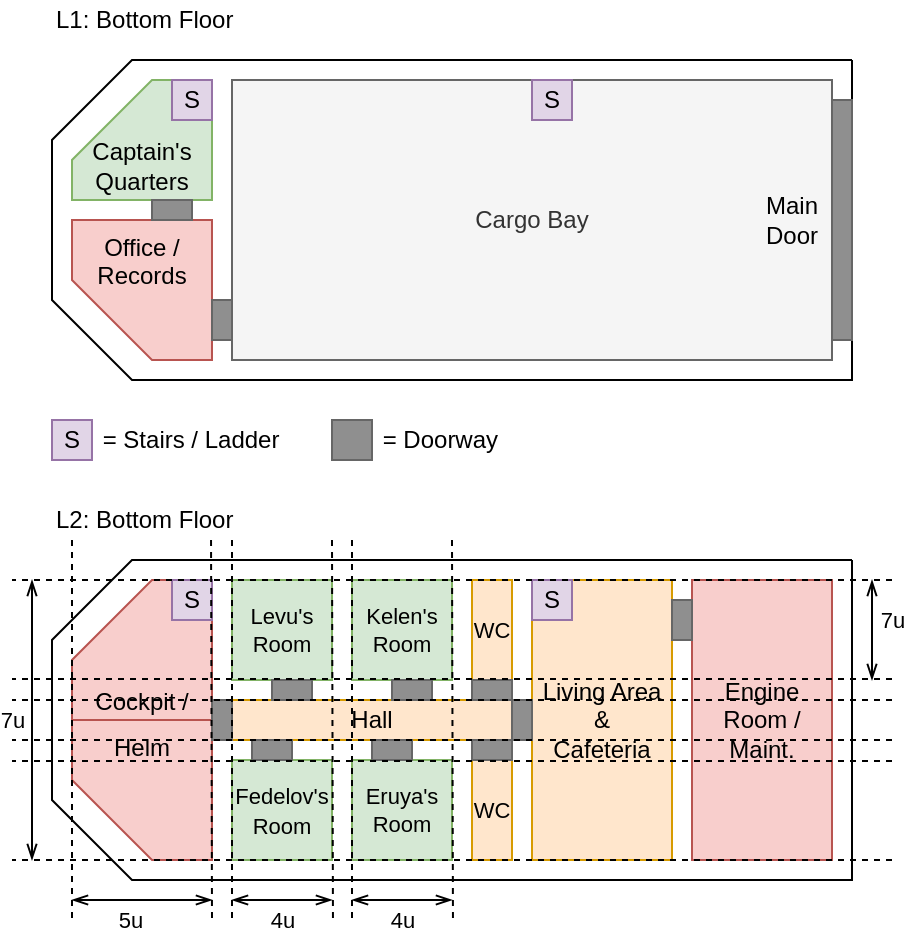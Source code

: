 <mxfile version="13.2.2" type="device"><diagram id="pVwxlDZwlFRxk-s18TWL" name="Page-1"><mxGraphModel dx="517" dy="460" grid="1" gridSize="10" guides="1" tooltips="1" connect="1" arrows="1" fold="1" page="1" pageScale="1" pageWidth="827" pageHeight="1169" math="0" shadow="0"><root><mxCell id="0"/><mxCell id="1" parent="0"/><mxCell id="dD0U8lSSSnMwr6BVdFg0-1" value="" style="endArrow=none;html=1;rounded=0;" parent="1" edge="1"><mxGeometry width="50" height="50" relative="1" as="geometry"><mxPoint x="440" y="40" as="sourcePoint"/><mxPoint x="440" y="40" as="targetPoint"/><Array as="points"><mxPoint x="440" y="200"/><mxPoint x="80" y="200"/><mxPoint x="40" y="160"/><mxPoint x="40" y="80"/><mxPoint x="80" y="40"/></Array></mxGeometry></mxCell><mxCell id="dD0U8lSSSnMwr6BVdFg0-5" value="L1: Bottom Floor" style="text;html=1;strokeColor=none;fillColor=none;align=left;verticalAlign=middle;whiteSpace=wrap;rounded=0;shadow=0;glass=0;" parent="1" vertex="1"><mxGeometry x="40" y="10" width="400" height="20" as="geometry"/></mxCell><mxCell id="dD0U8lSSSnMwr6BVdFg0-6" value="Cargo Bay" style="rounded=0;whiteSpace=wrap;html=1;shadow=0;glass=0;align=center;fillColor=#f5f5f5;strokeColor=#666666;fontColor=#333333;" parent="1" vertex="1"><mxGeometry x="130" y="50" width="300" height="140" as="geometry"/></mxCell><mxCell id="dD0U8lSSSnMwr6BVdFg0-7" value="Office / Records" style="shape=card;whiteSpace=wrap;html=1;rounded=0;shadow=0;glass=0;align=center;size=40;direction=north;fillColor=#f8cecc;strokeColor=#b85450;labelPosition=center;verticalLabelPosition=middle;verticalAlign=top;" parent="1" vertex="1"><mxGeometry x="50" y="120" width="70" height="70" as="geometry"/></mxCell><mxCell id="dD0U8lSSSnMwr6BVdFg0-8" value="Captain's&lt;br&gt;&lt;div&gt;&lt;span&gt;Quarters&lt;/span&gt;&lt;/div&gt;" style="shape=card;whiteSpace=wrap;html=1;rounded=0;shadow=0;glass=0;align=center;size=40;direction=east;verticalAlign=bottom;fillColor=#d5e8d4;strokeColor=#82b366;" parent="1" vertex="1"><mxGeometry x="50" y="50" width="70" height="60" as="geometry"/></mxCell><mxCell id="dD0U8lSSSnMwr6BVdFg0-11" value="S" style="whiteSpace=wrap;html=1;aspect=fixed;rounded=0;shadow=0;glass=0;align=center;fillColor=#e1d5e7;strokeColor=#9673a6;" parent="1" vertex="1"><mxGeometry x="100" y="50" width="20" height="20" as="geometry"/></mxCell><mxCell id="dD0U8lSSSnMwr6BVdFg0-12" value="S" style="whiteSpace=wrap;html=1;aspect=fixed;rounded=0;shadow=0;glass=0;align=center;fillColor=#e1d5e7;strokeColor=#9673a6;" parent="1" vertex="1"><mxGeometry x="280" y="50" width="20" height="20" as="geometry"/></mxCell><mxCell id="dD0U8lSSSnMwr6BVdFg0-13" value="S" style="whiteSpace=wrap;html=1;aspect=fixed;rounded=0;shadow=0;glass=0;align=center;fillColor=#e1d5e7;strokeColor=#9673a6;" parent="1" vertex="1"><mxGeometry x="40" y="220" width="20" height="20" as="geometry"/></mxCell><mxCell id="dD0U8lSSSnMwr6BVdFg0-14" value="&amp;nbsp;= Stairs / Ladder" style="text;html=1;strokeColor=none;fillColor=none;align=left;verticalAlign=middle;whiteSpace=wrap;rounded=0;shadow=0;glass=0;" parent="1" vertex="1"><mxGeometry x="60" y="220" width="110" height="20" as="geometry"/></mxCell><mxCell id="dD0U8lSSSnMwr6BVdFg0-15" value="" style="endArrow=none;html=1;rounded=0;" parent="1" edge="1"><mxGeometry width="50" height="50" relative="1" as="geometry"><mxPoint x="440" y="290" as="sourcePoint"/><mxPoint x="440" y="290" as="targetPoint"/><Array as="points"><mxPoint x="440" y="450"/><mxPoint x="80" y="450"/><mxPoint x="40" y="410"/><mxPoint x="40" y="330"/><mxPoint x="80" y="290"/></Array></mxGeometry></mxCell><mxCell id="dD0U8lSSSnMwr6BVdFg0-16" value="L2: Bottom Floor" style="text;html=1;strokeColor=none;fillColor=none;align=left;verticalAlign=middle;whiteSpace=wrap;rounded=0;shadow=0;glass=0;" parent="1" vertex="1"><mxGeometry x="40" y="260" width="400" height="20" as="geometry"/></mxCell><mxCell id="dD0U8lSSSnMwr6BVdFg0-17" value="Engine Room /&lt;br&gt;Maint." style="rounded=0;whiteSpace=wrap;html=1;shadow=0;glass=0;align=center;fillColor=#f8cecc;strokeColor=#b85450;" parent="1" vertex="1"><mxGeometry x="360" y="300" width="70" height="140" as="geometry"/></mxCell><mxCell id="dD0U8lSSSnMwr6BVdFg0-18" value="Helm" style="shape=card;whiteSpace=wrap;html=1;rounded=0;shadow=0;glass=0;align=center;size=40;direction=north;fillColor=#f8cecc;strokeColor=#b85450;labelPosition=center;verticalLabelPosition=middle;verticalAlign=top;" parent="1" vertex="1"><mxGeometry x="50" y="370" width="70" height="70" as="geometry"/></mxCell><mxCell id="dD0U8lSSSnMwr6BVdFg0-19" value="Cockpit /" style="shape=card;whiteSpace=wrap;html=1;rounded=0;shadow=0;glass=0;align=center;size=40;direction=east;verticalAlign=bottom;fillColor=#f8cecc;strokeColor=#b85450;" parent="1" vertex="1"><mxGeometry x="50" y="300" width="70" height="70" as="geometry"/></mxCell><mxCell id="dD0U8lSSSnMwr6BVdFg0-20" value="S" style="whiteSpace=wrap;html=1;aspect=fixed;rounded=0;shadow=0;glass=0;align=center;fillColor=#e1d5e7;strokeColor=#9673a6;" parent="1" vertex="1"><mxGeometry x="100" y="300" width="20" height="20" as="geometry"/></mxCell><mxCell id="dD0U8lSSSnMwr6BVdFg0-24" value="" style="rounded=0;whiteSpace=wrap;html=1;shadow=0;glass=0;align=left;fillColor=#8F8F8F;strokeColor=#666666;fontColor=#333333;" parent="1" vertex="1"><mxGeometry x="430" y="60" width="10" height="120" as="geometry"/></mxCell><mxCell id="dD0U8lSSSnMwr6BVdFg0-25" value="Main Door" style="text;html=1;strokeColor=none;fillColor=none;align=center;verticalAlign=middle;whiteSpace=wrap;rounded=0;shadow=0;glass=0;" parent="1" vertex="1"><mxGeometry x="390" y="110" width="40" height="20" as="geometry"/></mxCell><mxCell id="dD0U8lSSSnMwr6BVdFg0-26" value="Living Area&lt;br&gt;&amp;amp;&lt;br&gt;Cafeteria" style="rounded=0;whiteSpace=wrap;html=1;shadow=0;glass=0;align=center;fillColor=#ffe6cc;strokeColor=#d79b00;" parent="1" vertex="1"><mxGeometry x="280" y="300" width="70" height="140" as="geometry"/></mxCell><mxCell id="dD0U8lSSSnMwr6BVdFg0-27" value="" style="rounded=0;whiteSpace=wrap;html=1;shadow=0;glass=0;align=left;fillColor=#8F8F8F;strokeColor=#666666;fontColor=#333333;" parent="1" vertex="1"><mxGeometry x="180" y="220" width="20" height="20" as="geometry"/></mxCell><mxCell id="dD0U8lSSSnMwr6BVdFg0-28" value="" style="rounded=0;whiteSpace=wrap;html=1;shadow=0;glass=0;align=left;fillColor=#8F8F8F;strokeColor=#666666;fontColor=#333333;" parent="1" vertex="1"><mxGeometry x="90" y="110" width="20" height="10" as="geometry"/></mxCell><mxCell id="dD0U8lSSSnMwr6BVdFg0-29" value="" style="rounded=0;whiteSpace=wrap;html=1;shadow=0;glass=0;align=left;fillColor=#8F8F8F;strokeColor=#666666;fontColor=#333333;" parent="1" vertex="1"><mxGeometry x="120" y="160" width="10" height="20" as="geometry"/></mxCell><mxCell id="dD0U8lSSSnMwr6BVdFg0-30" value="&amp;nbsp;= Doorway" style="text;html=1;strokeColor=none;fillColor=none;align=left;verticalAlign=middle;whiteSpace=wrap;rounded=0;shadow=0;glass=0;" parent="1" vertex="1"><mxGeometry x="200" y="220" width="110" height="20" as="geometry"/></mxCell><mxCell id="dD0U8lSSSnMwr6BVdFg0-31" value="" style="rounded=0;whiteSpace=wrap;html=1;shadow=0;glass=0;align=left;fillColor=#8F8F8F;strokeColor=#666666;fontColor=#333333;" parent="1" vertex="1"><mxGeometry x="350" y="310" width="10" height="20" as="geometry"/></mxCell><mxCell id="dD0U8lSSSnMwr6BVdFg0-32" value="Levu's&lt;br style=&quot;font-size: 11px;&quot;&gt;Room" style="rounded=0;whiteSpace=wrap;html=1;shadow=0;glass=0;align=center;fillColor=#d5e8d4;strokeColor=#82b366;fontSize=11;" parent="1" vertex="1"><mxGeometry x="130" y="300" width="50" height="50" as="geometry"/></mxCell><mxCell id="dD0U8lSSSnMwr6BVdFg0-21" value="S" style="whiteSpace=wrap;html=1;aspect=fixed;rounded=0;shadow=0;glass=0;align=center;fillColor=#e1d5e7;strokeColor=#9673a6;" parent="1" vertex="1"><mxGeometry x="280" y="300" width="20" height="20" as="geometry"/></mxCell><mxCell id="dD0U8lSSSnMwr6BVdFg0-33" value="Kelen's&lt;br style=&quot;font-size: 11px;&quot;&gt;Room" style="rounded=0;whiteSpace=wrap;html=1;shadow=0;glass=0;align=center;fillColor=#d5e8d4;strokeColor=#82b366;fontSize=11;" parent="1" vertex="1"><mxGeometry x="190" y="300" width="50" height="50" as="geometry"/></mxCell><mxCell id="dD0U8lSSSnMwr6BVdFg0-34" value="WC" style="rounded=0;whiteSpace=wrap;html=1;shadow=0;glass=0;align=center;fillColor=#ffe6cc;strokeColor=#d79b00;fontSize=11;" parent="1" vertex="1"><mxGeometry x="250" y="300" width="20" height="50" as="geometry"/></mxCell><mxCell id="dD0U8lSSSnMwr6BVdFg0-35" value="&lt;font style=&quot;font-size: 11px&quot;&gt;Fedelov's&lt;br&gt;Room&lt;/font&gt;" style="rounded=0;whiteSpace=wrap;html=1;shadow=0;glass=0;align=center;fillColor=#d5e8d4;strokeColor=#82b366;" parent="1" vertex="1"><mxGeometry x="130" y="390" width="50" height="50" as="geometry"/></mxCell><mxCell id="dD0U8lSSSnMwr6BVdFg0-36" value="Eruya's&lt;br style=&quot;font-size: 11px;&quot;&gt;Room" style="rounded=0;whiteSpace=wrap;html=1;shadow=0;glass=0;align=center;fillColor=#d5e8d4;strokeColor=#82b366;fontSize=11;" parent="1" vertex="1"><mxGeometry x="190" y="390" width="50" height="50" as="geometry"/></mxCell><mxCell id="dD0U8lSSSnMwr6BVdFg0-37" value="Hall" style="rounded=0;whiteSpace=wrap;html=1;shadow=0;glass=0;align=center;fillColor=#ffe6cc;strokeColor=#d79b00;" parent="1" vertex="1"><mxGeometry x="130" y="360" width="140" height="20" as="geometry"/></mxCell><mxCell id="dD0U8lSSSnMwr6BVdFg0-38" value="WC" style="rounded=0;whiteSpace=wrap;html=1;shadow=0;glass=0;align=center;fillColor=#ffe6cc;strokeColor=#d79b00;fontSize=11;" parent="1" vertex="1"><mxGeometry x="250" y="390" width="20" height="50" as="geometry"/></mxCell><mxCell id="dD0U8lSSSnMwr6BVdFg0-39" value="" style="rounded=0;whiteSpace=wrap;html=1;shadow=0;glass=0;align=left;fillColor=#8F8F8F;strokeColor=#666666;fontColor=#333333;" parent="1" vertex="1"><mxGeometry x="120" y="360" width="10" height="20" as="geometry"/></mxCell><mxCell id="dD0U8lSSSnMwr6BVdFg0-40" value="" style="rounded=0;whiteSpace=wrap;html=1;shadow=0;glass=0;align=left;fillColor=#8F8F8F;strokeColor=#666666;fontColor=#333333;" parent="1" vertex="1"><mxGeometry x="270" y="360" width="10" height="20" as="geometry"/></mxCell><mxCell id="dD0U8lSSSnMwr6BVdFg0-41" value="" style="rounded=0;whiteSpace=wrap;html=1;shadow=0;glass=0;align=left;fillColor=#8F8F8F;strokeColor=#666666;fontColor=#333333;" parent="1" vertex="1"><mxGeometry x="250" y="380" width="20" height="10" as="geometry"/></mxCell><mxCell id="dD0U8lSSSnMwr6BVdFg0-42" value="" style="rounded=0;whiteSpace=wrap;html=1;shadow=0;glass=0;align=left;fillColor=#8F8F8F;strokeColor=#666666;fontColor=#333333;" parent="1" vertex="1"><mxGeometry x="250" y="350" width="20" height="10" as="geometry"/></mxCell><mxCell id="dD0U8lSSSnMwr6BVdFg0-43" value="" style="rounded=0;whiteSpace=wrap;html=1;shadow=0;glass=0;align=left;fillColor=#8F8F8F;strokeColor=#666666;fontColor=#333333;" parent="1" vertex="1"><mxGeometry x="210" y="350" width="20" height="10" as="geometry"/></mxCell><mxCell id="dD0U8lSSSnMwr6BVdFg0-44" value="" style="rounded=0;whiteSpace=wrap;html=1;shadow=0;glass=0;align=left;fillColor=#8F8F8F;strokeColor=#666666;fontColor=#333333;" parent="1" vertex="1"><mxGeometry x="200" y="380" width="20" height="10" as="geometry"/></mxCell><mxCell id="dD0U8lSSSnMwr6BVdFg0-45" value="" style="rounded=0;whiteSpace=wrap;html=1;shadow=0;glass=0;align=left;fillColor=#8F8F8F;strokeColor=#666666;fontColor=#333333;" parent="1" vertex="1"><mxGeometry x="150" y="350" width="20" height="10" as="geometry"/></mxCell><mxCell id="dD0U8lSSSnMwr6BVdFg0-46" value="" style="rounded=0;whiteSpace=wrap;html=1;shadow=0;glass=0;align=left;fillColor=#8F8F8F;strokeColor=#666666;fontColor=#333333;" parent="1" vertex="1"><mxGeometry x="140" y="380" width="20" height="10" as="geometry"/></mxCell><mxCell id="6i5AWmF2_WZ_gEBFL1HO-1" value="" style="endArrow=openThin;html=1;startArrow=openThin;startFill=0;endFill=0;" edge="1" parent="1"><mxGeometry width="50" height="50" relative="1" as="geometry"><mxPoint x="30" y="440" as="sourcePoint"/><mxPoint x="30" y="300" as="targetPoint"/></mxGeometry></mxCell><mxCell id="6i5AWmF2_WZ_gEBFL1HO-2" value="7u" style="edgeLabel;html=1;align=center;verticalAlign=middle;resizable=0;points=[];" vertex="1" connectable="0" parent="6i5AWmF2_WZ_gEBFL1HO-1"><mxGeometry x="-0.119" relative="1" as="geometry"><mxPoint x="-10" y="-8.33" as="offset"/></mxGeometry></mxCell><mxCell id="6i5AWmF2_WZ_gEBFL1HO-3" value="" style="endArrow=none;dashed=1;html=1;" edge="1" parent="1"><mxGeometry width="50" height="50" relative="1" as="geometry"><mxPoint x="460" y="300" as="sourcePoint"/><mxPoint x="20" y="300" as="targetPoint"/></mxGeometry></mxCell><mxCell id="6i5AWmF2_WZ_gEBFL1HO-4" value="" style="endArrow=openThin;html=1;startArrow=openThin;startFill=0;endFill=0;" edge="1" parent="1"><mxGeometry width="50" height="50" relative="1" as="geometry"><mxPoint x="450" y="350" as="sourcePoint"/><mxPoint x="450" y="300" as="targetPoint"/></mxGeometry></mxCell><mxCell id="6i5AWmF2_WZ_gEBFL1HO-5" value="7u" style="edgeLabel;html=1;align=center;verticalAlign=middle;resizable=0;points=[];" vertex="1" connectable="0" parent="6i5AWmF2_WZ_gEBFL1HO-4"><mxGeometry x="-0.119" relative="1" as="geometry"><mxPoint x="10" y="-8.1" as="offset"/></mxGeometry></mxCell><mxCell id="6i5AWmF2_WZ_gEBFL1HO-6" value="" style="endArrow=none;dashed=1;html=1;" edge="1" parent="1"><mxGeometry width="50" height="50" relative="1" as="geometry"><mxPoint x="460.0" y="440" as="sourcePoint"/><mxPoint x="20" y="440" as="targetPoint"/></mxGeometry></mxCell><mxCell id="6i5AWmF2_WZ_gEBFL1HO-7" value="" style="endArrow=openThin;html=1;startArrow=openThin;startFill=0;endFill=0;" edge="1" parent="1"><mxGeometry width="50" height="50" relative="1" as="geometry"><mxPoint x="120" y="460" as="sourcePoint"/><mxPoint x="50" y="460" as="targetPoint"/></mxGeometry></mxCell><mxCell id="6i5AWmF2_WZ_gEBFL1HO-8" value="5u" style="edgeLabel;html=1;align=center;verticalAlign=middle;resizable=0;points=[];" vertex="1" connectable="0" parent="6i5AWmF2_WZ_gEBFL1HO-7"><mxGeometry x="-0.119" relative="1" as="geometry"><mxPoint x="-10" y="10.0" as="offset"/></mxGeometry></mxCell><mxCell id="6i5AWmF2_WZ_gEBFL1HO-9" value="" style="endArrow=none;dashed=1;html=1;" edge="1" parent="1"><mxGeometry width="50" height="50" relative="1" as="geometry"><mxPoint x="50" y="280" as="sourcePoint"/><mxPoint x="50" y="470" as="targetPoint"/></mxGeometry></mxCell><mxCell id="6i5AWmF2_WZ_gEBFL1HO-12" value="" style="endArrow=none;dashed=1;html=1;" edge="1" parent="1"><mxGeometry width="50" height="50" relative="1" as="geometry"><mxPoint x="119.52" y="280" as="sourcePoint"/><mxPoint x="120" y="470" as="targetPoint"/></mxGeometry></mxCell><mxCell id="6i5AWmF2_WZ_gEBFL1HO-13" value="" style="endArrow=openThin;html=1;startArrow=openThin;startFill=0;endFill=0;" edge="1" parent="1"><mxGeometry width="50" height="50" relative="1" as="geometry"><mxPoint x="180" y="460" as="sourcePoint"/><mxPoint x="130" y="460" as="targetPoint"/></mxGeometry></mxCell><mxCell id="6i5AWmF2_WZ_gEBFL1HO-14" value="4u" style="edgeLabel;html=1;align=center;verticalAlign=middle;resizable=0;points=[];" vertex="1" connectable="0" parent="6i5AWmF2_WZ_gEBFL1HO-13"><mxGeometry x="-0.119" relative="1" as="geometry"><mxPoint x="-3.1" y="10.0" as="offset"/></mxGeometry></mxCell><mxCell id="6i5AWmF2_WZ_gEBFL1HO-15" value="" style="endArrow=none;dashed=1;html=1;" edge="1" parent="1"><mxGeometry width="50" height="50" relative="1" as="geometry"><mxPoint x="130" y="280" as="sourcePoint"/><mxPoint x="130" y="470" as="targetPoint"/></mxGeometry></mxCell><mxCell id="6i5AWmF2_WZ_gEBFL1HO-16" value="" style="endArrow=none;dashed=1;html=1;" edge="1" parent="1"><mxGeometry width="50" height="50" relative="1" as="geometry"><mxPoint x="180.0" y="280" as="sourcePoint"/><mxPoint x="180.48" y="470" as="targetPoint"/></mxGeometry></mxCell><mxCell id="6i5AWmF2_WZ_gEBFL1HO-17" value="" style="endArrow=openThin;html=1;startArrow=openThin;startFill=0;endFill=0;" edge="1" parent="1"><mxGeometry width="50" height="50" relative="1" as="geometry"><mxPoint x="240" y="460" as="sourcePoint"/><mxPoint x="190" y="460" as="targetPoint"/></mxGeometry></mxCell><mxCell id="6i5AWmF2_WZ_gEBFL1HO-18" value="4u" style="edgeLabel;html=1;align=center;verticalAlign=middle;resizable=0;points=[];" vertex="1" connectable="0" parent="6i5AWmF2_WZ_gEBFL1HO-17"><mxGeometry x="-0.119" relative="1" as="geometry"><mxPoint x="-3.1" y="10.0" as="offset"/></mxGeometry></mxCell><mxCell id="6i5AWmF2_WZ_gEBFL1HO-19" value="" style="endArrow=none;dashed=1;html=1;" edge="1" parent="1"><mxGeometry width="50" height="50" relative="1" as="geometry"><mxPoint x="190" y="280" as="sourcePoint"/><mxPoint x="190" y="470" as="targetPoint"/></mxGeometry></mxCell><mxCell id="6i5AWmF2_WZ_gEBFL1HO-20" value="" style="endArrow=none;dashed=1;html=1;" edge="1" parent="1"><mxGeometry width="50" height="50" relative="1" as="geometry"><mxPoint x="240" y="280" as="sourcePoint"/><mxPoint x="240.48" y="470" as="targetPoint"/></mxGeometry></mxCell><mxCell id="6i5AWmF2_WZ_gEBFL1HO-21" value="" style="endArrow=none;dashed=1;html=1;" edge="1" parent="1"><mxGeometry width="50" height="50" relative="1" as="geometry"><mxPoint x="460.0" y="349.52" as="sourcePoint"/><mxPoint x="20" y="349.52" as="targetPoint"/></mxGeometry></mxCell><mxCell id="6i5AWmF2_WZ_gEBFL1HO-22" value="" style="endArrow=none;dashed=1;html=1;" edge="1" parent="1"><mxGeometry width="50" height="50" relative="1" as="geometry"><mxPoint x="460.0" y="360" as="sourcePoint"/><mxPoint x="20" y="360" as="targetPoint"/></mxGeometry></mxCell><mxCell id="6i5AWmF2_WZ_gEBFL1HO-23" value="" style="endArrow=none;dashed=1;html=1;" edge="1" parent="1"><mxGeometry width="50" height="50" relative="1" as="geometry"><mxPoint x="460.0" y="380" as="sourcePoint"/><mxPoint x="20" y="380" as="targetPoint"/></mxGeometry></mxCell><mxCell id="6i5AWmF2_WZ_gEBFL1HO-24" value="" style="endArrow=none;dashed=1;html=1;" edge="1" parent="1"><mxGeometry width="50" height="50" relative="1" as="geometry"><mxPoint x="460.0" y="390.48" as="sourcePoint"/><mxPoint x="20" y="390.48" as="targetPoint"/></mxGeometry></mxCell></root></mxGraphModel></diagram></mxfile>